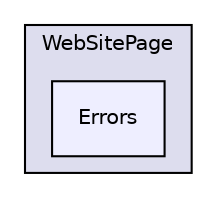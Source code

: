 digraph G {
  compound=true
  node [ fontsize=10, fontname="Helvetica"];
  edge [ labelfontsize=9, labelfontname="Helvetica"];
  subgraph clusterdir_774c61347f65e7e74a171c32b075d7fc {
    graph [ bgcolor="#ddddee", pencolor="black", label="WebSitePage" fontname="Helvetica", fontsize=10, URL="dir_774c61347f65e7e74a171c32b075d7fc.html"]
  dir_be5f4c19beee6e8f538082d6388522f5 [shape=box, label="Errors", style="filled", fillcolor="#eeeeff", pencolor="black", URL="dir_be5f4c19beee6e8f538082d6388522f5.html"];
  }
}
